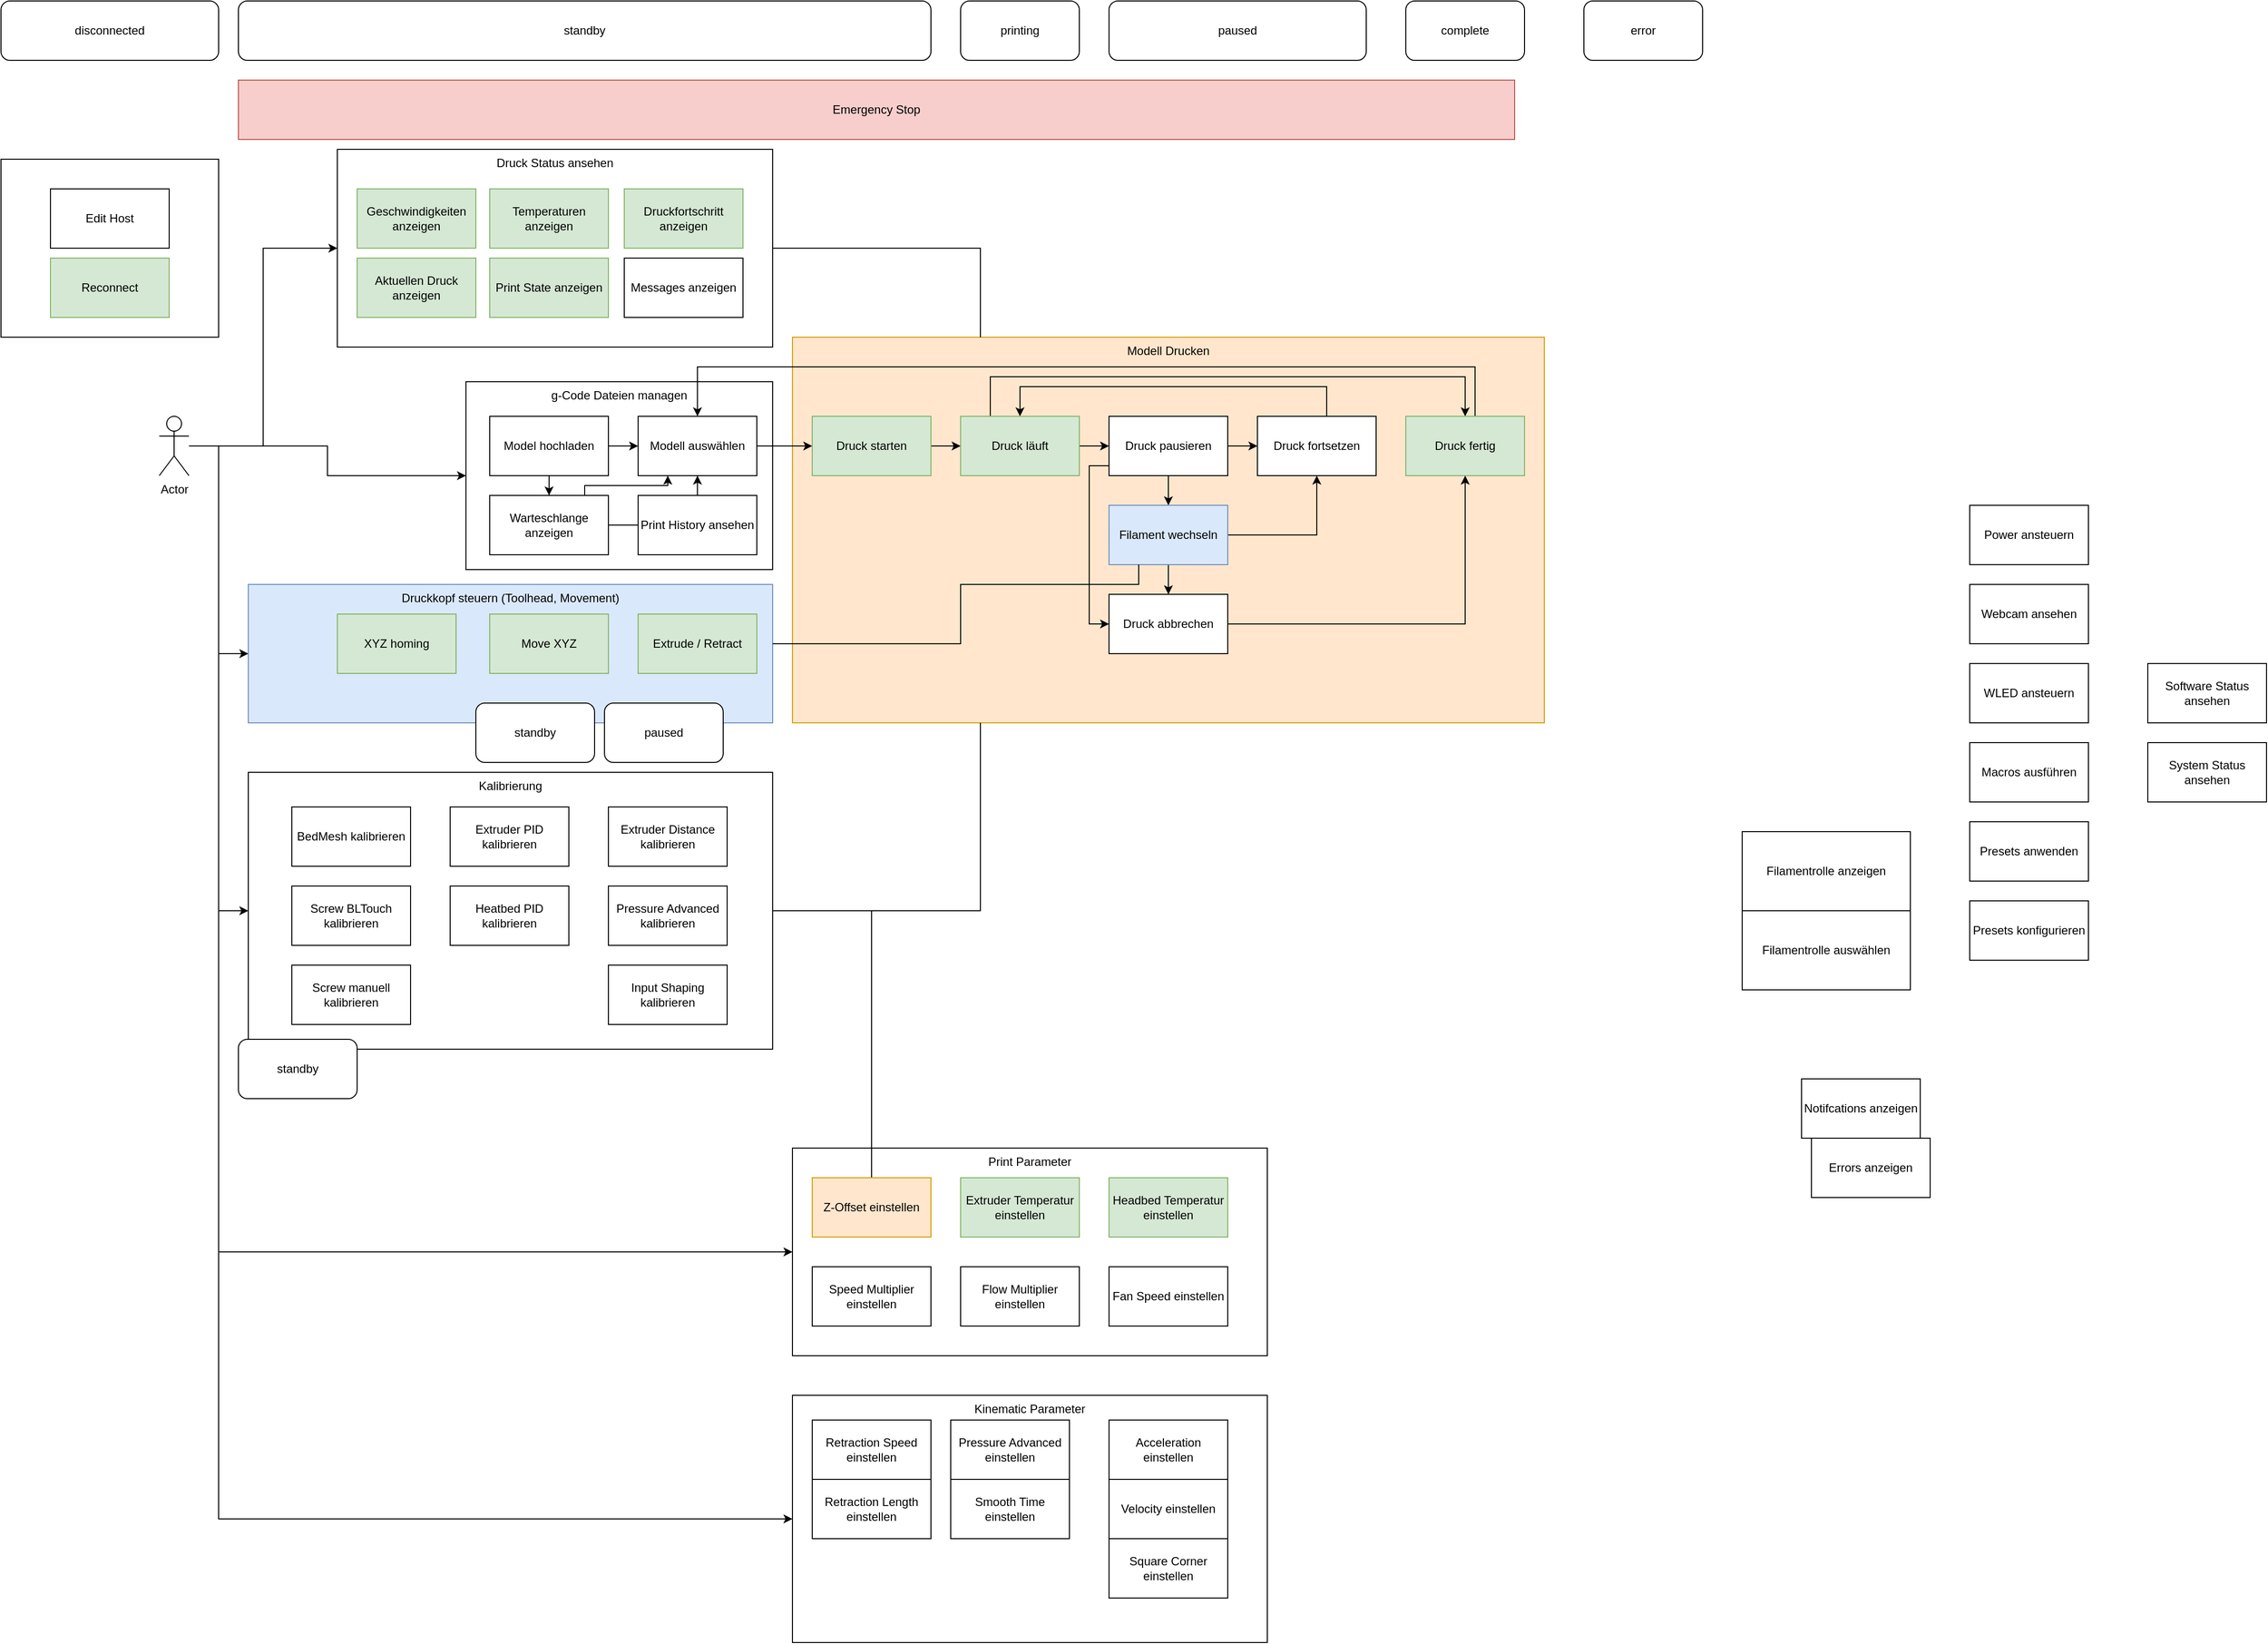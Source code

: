 <mxfile version="22.0.2" type="device" pages="2">
  <diagram id="3kG-mj87o_OeIKDsOcfZ" name="Seite-1">
    <mxGraphModel dx="1577" dy="1025" grid="1" gridSize="10" guides="1" tooltips="1" connect="1" arrows="1" fold="1" page="1" pageScale="1" pageWidth="827" pageHeight="1169" math="0" shadow="0">
      <root>
        <mxCell id="0" />
        <mxCell id="1" parent="0" />
        <mxCell id="Mwy2n-gkwxbn-soCZoDR-8" value="Kalibrierung" style="rounded=0;whiteSpace=wrap;html=1;verticalAlign=top;" parent="1" vertex="1">
          <mxGeometry x="410" y="970" width="530" height="280" as="geometry" />
        </mxCell>
        <mxCell id="Mwy2n-gkwxbn-soCZoDR-7" value="g-Code Dateien managen" style="rounded=0;whiteSpace=wrap;html=1;verticalAlign=top;" parent="1" vertex="1">
          <mxGeometry x="630" y="575" width="310" height="190" as="geometry" />
        </mxCell>
        <mxCell id="oX2B93DxLYHGioKPAB9C-49" value="Druckkopf steuern (Toolhead, Movement)" style="rounded=0;whiteSpace=wrap;html=1;verticalAlign=top;fillColor=#dae8fc;strokeColor=#6c8ebf;" parent="1" vertex="1">
          <mxGeometry x="410" y="780" width="530" height="140" as="geometry" />
        </mxCell>
        <mxCell id="oX2B93DxLYHGioKPAB9C-5" value="&lt;div&gt;Modell Drucken&lt;/div&gt;" style="rounded=0;whiteSpace=wrap;html=1;verticalAlign=top;fillColor=#ffe6cc;strokeColor=#d79b00;" parent="1" vertex="1">
          <mxGeometry x="960" y="530" width="760" height="390" as="geometry" />
        </mxCell>
        <mxCell id="0AE12orX92-BKkY9cL0B-30" value="Kinematic Parameter" style="rounded=0;whiteSpace=wrap;html=1;verticalAlign=top;" parent="1" vertex="1">
          <mxGeometry x="960" y="1600" width="480" height="250" as="geometry" />
        </mxCell>
        <mxCell id="0AE12orX92-BKkY9cL0B-29" value="Print Parameter" style="rounded=0;whiteSpace=wrap;html=1;verticalAlign=top;" parent="1" vertex="1">
          <mxGeometry x="960" y="1350" width="480" height="210" as="geometry" />
        </mxCell>
        <mxCell id="Mwy2n-gkwxbn-soCZoDR-36" style="edgeStyle=orthogonalEdgeStyle;rounded=0;orthogonalLoop=1;jettySize=auto;html=1;entryX=0;entryY=0.5;entryDx=0;entryDy=0;startArrow=none;startFill=0;endArrow=classic;endFill=1;" parent="1" source="oX2B93DxLYHGioKPAB9C-1" target="oX2B93DxLYHGioKPAB9C-49" edge="1">
          <mxGeometry relative="1" as="geometry" />
        </mxCell>
        <mxCell id="Mwy2n-gkwxbn-soCZoDR-37" style="edgeStyle=orthogonalEdgeStyle;rounded=0;orthogonalLoop=1;jettySize=auto;html=1;entryX=0;entryY=0.5;entryDx=0;entryDy=0;startArrow=none;startFill=0;endArrow=classic;endFill=1;" parent="1" source="oX2B93DxLYHGioKPAB9C-1" target="Mwy2n-gkwxbn-soCZoDR-8" edge="1">
          <mxGeometry relative="1" as="geometry" />
        </mxCell>
        <mxCell id="Mwy2n-gkwxbn-soCZoDR-38" style="edgeStyle=orthogonalEdgeStyle;rounded=0;orthogonalLoop=1;jettySize=auto;html=1;entryX=0;entryY=0.5;entryDx=0;entryDy=0;startArrow=none;startFill=0;endArrow=classic;endFill=1;" parent="1" source="oX2B93DxLYHGioKPAB9C-1" target="0AE12orX92-BKkY9cL0B-29" edge="1">
          <mxGeometry relative="1" as="geometry">
            <Array as="points">
              <mxPoint x="380" y="640" />
              <mxPoint x="380" y="1455" />
            </Array>
          </mxGeometry>
        </mxCell>
        <mxCell id="Mwy2n-gkwxbn-soCZoDR-39" style="edgeStyle=orthogonalEdgeStyle;rounded=0;orthogonalLoop=1;jettySize=auto;html=1;entryX=0;entryY=0.5;entryDx=0;entryDy=0;startArrow=none;startFill=0;endArrow=classic;endFill=1;" parent="1" source="oX2B93DxLYHGioKPAB9C-1" target="0AE12orX92-BKkY9cL0B-30" edge="1">
          <mxGeometry relative="1" as="geometry">
            <Array as="points">
              <mxPoint x="380" y="640" />
              <mxPoint x="380" y="1725" />
            </Array>
          </mxGeometry>
        </mxCell>
        <mxCell id="Mwy2n-gkwxbn-soCZoDR-40" style="edgeStyle=orthogonalEdgeStyle;rounded=0;orthogonalLoop=1;jettySize=auto;html=1;startArrow=none;startFill=0;endArrow=classic;endFill=1;" parent="1" source="oX2B93DxLYHGioKPAB9C-1" target="Mwy2n-gkwxbn-soCZoDR-7" edge="1">
          <mxGeometry relative="1" as="geometry" />
        </mxCell>
        <mxCell id="Mwy2n-gkwxbn-soCZoDR-41" style="edgeStyle=orthogonalEdgeStyle;rounded=0;orthogonalLoop=1;jettySize=auto;html=1;entryX=0;entryY=0.5;entryDx=0;entryDy=0;startArrow=none;startFill=0;endArrow=classic;endFill=1;" parent="1" source="oX2B93DxLYHGioKPAB9C-1" target="oX2B93DxLYHGioKPAB9C-46" edge="1">
          <mxGeometry relative="1" as="geometry" />
        </mxCell>
        <mxCell id="oX2B93DxLYHGioKPAB9C-1" value="Actor" style="shape=umlActor;verticalLabelPosition=bottom;verticalAlign=top;html=1;outlineConnect=0;" parent="1" vertex="1">
          <mxGeometry x="320" y="610" width="30" height="60" as="geometry" />
        </mxCell>
        <mxCell id="oX2B93DxLYHGioKPAB9C-12" style="edgeStyle=orthogonalEdgeStyle;rounded=0;orthogonalLoop=1;jettySize=auto;html=1;" parent="1" source="oX2B93DxLYHGioKPAB9C-3" target="oX2B93DxLYHGioKPAB9C-4" edge="1">
          <mxGeometry relative="1" as="geometry" />
        </mxCell>
        <mxCell id="Mwy2n-gkwxbn-soCZoDR-20" style="edgeStyle=orthogonalEdgeStyle;rounded=0;orthogonalLoop=1;jettySize=auto;html=1;" parent="1" source="oX2B93DxLYHGioKPAB9C-3" target="Mwy2n-gkwxbn-soCZoDR-19" edge="1">
          <mxGeometry relative="1" as="geometry" />
        </mxCell>
        <mxCell id="oX2B93DxLYHGioKPAB9C-3" value="Model hochladen" style="rounded=0;whiteSpace=wrap;html=1;" parent="1" vertex="1">
          <mxGeometry x="654" y="610" width="120" height="60" as="geometry" />
        </mxCell>
        <mxCell id="oX2B93DxLYHGioKPAB9C-37" style="edgeStyle=orthogonalEdgeStyle;rounded=0;orthogonalLoop=1;jettySize=auto;html=1;" parent="1" source="oX2B93DxLYHGioKPAB9C-4" target="oX2B93DxLYHGioKPAB9C-7" edge="1">
          <mxGeometry relative="1" as="geometry" />
        </mxCell>
        <mxCell id="oX2B93DxLYHGioKPAB9C-4" value="&lt;div&gt;Modell auswählen&lt;/div&gt;" style="rounded=0;whiteSpace=wrap;html=1;" parent="1" vertex="1">
          <mxGeometry x="804" y="610" width="120" height="60" as="geometry" />
        </mxCell>
        <mxCell id="oX2B93DxLYHGioKPAB9C-24" style="edgeStyle=orthogonalEdgeStyle;rounded=0;orthogonalLoop=1;jettySize=auto;html=1;exitX=0.75;exitY=0;exitDx=0;exitDy=0;entryX=0.5;entryY=0;entryDx=0;entryDy=0;" parent="1" source="oX2B93DxLYHGioKPAB9C-20" target="oX2B93DxLYHGioKPAB9C-4" edge="1">
          <mxGeometry relative="1" as="geometry">
            <Array as="points">
              <mxPoint x="1650" y="610" />
              <mxPoint x="1650" y="560" />
              <mxPoint x="864" y="560" />
            </Array>
          </mxGeometry>
        </mxCell>
        <mxCell id="oX2B93DxLYHGioKPAB9C-14" style="edgeStyle=orthogonalEdgeStyle;rounded=0;orthogonalLoop=1;jettySize=auto;html=1;" parent="1" source="oX2B93DxLYHGioKPAB9C-7" target="0AE12orX92-BKkY9cL0B-6" edge="1">
          <mxGeometry relative="1" as="geometry" />
        </mxCell>
        <mxCell id="0AE12orX92-BKkY9cL0B-5" style="edgeStyle=orthogonalEdgeStyle;rounded=0;orthogonalLoop=1;jettySize=auto;html=1;entryX=0.5;entryY=0;entryDx=0;entryDy=0;exitX=0.25;exitY=0;exitDx=0;exitDy=0;" parent="1" source="0AE12orX92-BKkY9cL0B-6" target="oX2B93DxLYHGioKPAB9C-20" edge="1">
          <mxGeometry relative="1" as="geometry">
            <Array as="points">
              <mxPoint x="1160" y="570" />
              <mxPoint x="1640" y="570" />
            </Array>
          </mxGeometry>
        </mxCell>
        <mxCell id="oX2B93DxLYHGioKPAB9C-7" value="Druck starten" style="rounded=0;whiteSpace=wrap;html=1;fillColor=#d5e8d4;strokeColor=#82b366;" parent="1" vertex="1">
          <mxGeometry x="980" y="610" width="120" height="60" as="geometry" />
        </mxCell>
        <mxCell id="oX2B93DxLYHGioKPAB9C-22" style="edgeStyle=orthogonalEdgeStyle;rounded=0;orthogonalLoop=1;jettySize=auto;html=1;entryX=0.5;entryY=0;entryDx=0;entryDy=0;" parent="1" source="oX2B93DxLYHGioKPAB9C-8" target="0AE12orX92-BKkY9cL0B-6" edge="1">
          <mxGeometry relative="1" as="geometry">
            <Array as="points">
              <mxPoint x="1500" y="580" />
              <mxPoint x="1190" y="580" />
            </Array>
          </mxGeometry>
        </mxCell>
        <mxCell id="oX2B93DxLYHGioKPAB9C-8" value="Druck fortsetzen" style="rounded=0;whiteSpace=wrap;html=1;" parent="1" vertex="1">
          <mxGeometry x="1430" y="610" width="120" height="60" as="geometry" />
        </mxCell>
        <mxCell id="oX2B93DxLYHGioKPAB9C-17" style="edgeStyle=orthogonalEdgeStyle;rounded=0;orthogonalLoop=1;jettySize=auto;html=1;" parent="1" source="oX2B93DxLYHGioKPAB9C-9" target="oX2B93DxLYHGioKPAB9C-8" edge="1">
          <mxGeometry relative="1" as="geometry" />
        </mxCell>
        <mxCell id="oX2B93DxLYHGioKPAB9C-18" style="edgeStyle=orthogonalEdgeStyle;rounded=0;orthogonalLoop=1;jettySize=auto;html=1;" parent="1" source="oX2B93DxLYHGioKPAB9C-9" target="oX2B93DxLYHGioKPAB9C-10" edge="1">
          <mxGeometry relative="1" as="geometry">
            <Array as="points">
              <mxPoint x="1340" y="750" />
            </Array>
          </mxGeometry>
        </mxCell>
        <mxCell id="0AE12orX92-BKkY9cL0B-13" style="edgeStyle=orthogonalEdgeStyle;rounded=0;orthogonalLoop=1;jettySize=auto;html=1;endArrow=classic;endFill=1;" parent="1" source="oX2B93DxLYHGioKPAB9C-9" target="0AE12orX92-BKkY9cL0B-10" edge="1">
          <mxGeometry relative="1" as="geometry">
            <Array as="points">
              <mxPoint x="1260" y="660" />
              <mxPoint x="1260" y="820" />
            </Array>
          </mxGeometry>
        </mxCell>
        <mxCell id="oX2B93DxLYHGioKPAB9C-9" value="Druck pausieren" style="rounded=0;whiteSpace=wrap;html=1;" parent="1" vertex="1">
          <mxGeometry x="1280" y="610" width="120" height="60" as="geometry" />
        </mxCell>
        <mxCell id="oX2B93DxLYHGioKPAB9C-19" style="edgeStyle=orthogonalEdgeStyle;rounded=0;orthogonalLoop=1;jettySize=auto;html=1;" parent="1" source="oX2B93DxLYHGioKPAB9C-10" target="oX2B93DxLYHGioKPAB9C-8" edge="1">
          <mxGeometry relative="1" as="geometry" />
        </mxCell>
        <mxCell id="0AE12orX92-BKkY9cL0B-26" style="edgeStyle=orthogonalEdgeStyle;rounded=0;orthogonalLoop=1;jettySize=auto;html=1;endArrow=classic;endFill=1;" parent="1" source="oX2B93DxLYHGioKPAB9C-10" target="0AE12orX92-BKkY9cL0B-10" edge="1">
          <mxGeometry relative="1" as="geometry">
            <Array as="points">
              <mxPoint x="1340" y="770" />
              <mxPoint x="1340" y="770" />
            </Array>
          </mxGeometry>
        </mxCell>
        <mxCell id="oX2B93DxLYHGioKPAB9C-10" value="Filament wechseln" style="rounded=0;whiteSpace=wrap;html=1;fillColor=#dae8fc;strokeColor=#6c8ebf;" parent="1" vertex="1">
          <mxGeometry x="1280" y="700" width="120" height="60" as="geometry" />
        </mxCell>
        <mxCell id="oX2B93DxLYHGioKPAB9C-20" value="Druck fertig" style="rounded=0;whiteSpace=wrap;html=1;fillColor=#d5e8d4;strokeColor=#82b366;" parent="1" vertex="1">
          <mxGeometry x="1580" y="610" width="120" height="60" as="geometry" />
        </mxCell>
        <mxCell id="Mwy2n-gkwxbn-soCZoDR-26" style="edgeStyle=orthogonalEdgeStyle;rounded=0;orthogonalLoop=1;jettySize=auto;html=1;endArrow=none;endFill=0;entryX=0.25;entryY=1;entryDx=0;entryDy=0;" parent="1" source="oX2B93DxLYHGioKPAB9C-26" target="oX2B93DxLYHGioKPAB9C-5" edge="1">
          <mxGeometry relative="1" as="geometry">
            <mxPoint x="1150" y="930" as="targetPoint" />
            <Array as="points">
              <mxPoint x="1040" y="1110" />
              <mxPoint x="1150" y="1110" />
            </Array>
          </mxGeometry>
        </mxCell>
        <mxCell id="Mwy2n-gkwxbn-soCZoDR-28" style="edgeStyle=orthogonalEdgeStyle;rounded=0;orthogonalLoop=1;jettySize=auto;html=1;endArrow=none;endFill=0;entryX=1;entryY=0.5;entryDx=0;entryDy=0;" parent="1" source="oX2B93DxLYHGioKPAB9C-26" target="Mwy2n-gkwxbn-soCZoDR-8" edge="1">
          <mxGeometry relative="1" as="geometry">
            <mxPoint x="1200" y="1200" as="targetPoint" />
            <Array as="points">
              <mxPoint x="1040" y="1110" />
            </Array>
          </mxGeometry>
        </mxCell>
        <mxCell id="oX2B93DxLYHGioKPAB9C-26" value="Z-Offset einstellen" style="rounded=0;whiteSpace=wrap;html=1;fillColor=#ffe6cc;strokeColor=#d79b00;" parent="1" vertex="1">
          <mxGeometry x="980" y="1380" width="120" height="60" as="geometry" />
        </mxCell>
        <mxCell id="oX2B93DxLYHGioKPAB9C-30" value="Velocity einstellen" style="rounded=0;whiteSpace=wrap;html=1;" parent="1" vertex="1">
          <mxGeometry x="1280" y="1685" width="120" height="60" as="geometry" />
        </mxCell>
        <mxCell id="oX2B93DxLYHGioKPAB9C-31" value="Acceleration einstellen" style="rounded=0;whiteSpace=wrap;html=1;" parent="1" vertex="1">
          <mxGeometry x="1280" y="1625" width="120" height="60" as="geometry" />
        </mxCell>
        <mxCell id="oX2B93DxLYHGioKPAB9C-32" value="Flow Multiplier einstellen" style="rounded=0;whiteSpace=wrap;html=1;" parent="1" vertex="1">
          <mxGeometry x="1130" y="1470" width="120" height="60" as="geometry" />
        </mxCell>
        <mxCell id="oX2B93DxLYHGioKPAB9C-33" value="Speed Multiplier einstellen" style="rounded=0;whiteSpace=wrap;html=1;" parent="1" vertex="1">
          <mxGeometry x="980" y="1470" width="120" height="60" as="geometry" />
        </mxCell>
        <mxCell id="oX2B93DxLYHGioKPAB9C-34" value="&lt;div&gt;Fan Speed einstellen&lt;/div&gt;" style="rounded=0;whiteSpace=wrap;html=1;" parent="1" vertex="1">
          <mxGeometry x="1280" y="1470" width="120" height="60" as="geometry" />
        </mxCell>
        <mxCell id="oX2B93DxLYHGioKPAB9C-35" value="Extruder Temperatur einstellen" style="rounded=0;whiteSpace=wrap;html=1;fillColor=#d5e8d4;strokeColor=#82b366;" parent="1" vertex="1">
          <mxGeometry x="1130" y="1380" width="120" height="60" as="geometry" />
        </mxCell>
        <mxCell id="oX2B93DxLYHGioKPAB9C-36" value="Headbed Temperatur einstellen" style="rounded=0;whiteSpace=wrap;html=1;fillColor=#d5e8d4;strokeColor=#82b366;" parent="1" vertex="1">
          <mxGeometry x="1280" y="1380" width="120" height="60" as="geometry" />
        </mxCell>
        <mxCell id="oX2B93DxLYHGioKPAB9C-38" value="BedMesh kalibrieren" style="rounded=0;whiteSpace=wrap;html=1;" parent="1" vertex="1">
          <mxGeometry x="454" y="1005" width="120" height="60" as="geometry" />
        </mxCell>
        <mxCell id="oX2B93DxLYHGioKPAB9C-39" value="Extruder PID kalibrieren" style="rounded=0;whiteSpace=wrap;html=1;" parent="1" vertex="1">
          <mxGeometry x="614" y="1005" width="120" height="60" as="geometry" />
        </mxCell>
        <mxCell id="oX2B93DxLYHGioKPAB9C-41" value="Extruder Distance kalibrieren" style="rounded=0;whiteSpace=wrap;html=1;" parent="1" vertex="1">
          <mxGeometry x="774" y="1005" width="120" height="60" as="geometry" />
        </mxCell>
        <mxCell id="oX2B93DxLYHGioKPAB9C-42" value="Screw BLTouch kalibrieren" style="rounded=0;whiteSpace=wrap;html=1;" parent="1" vertex="1">
          <mxGeometry x="454" y="1085" width="120" height="60" as="geometry" />
        </mxCell>
        <mxCell id="oX2B93DxLYHGioKPAB9C-43" value="Heatbed PID kalibrieren" style="rounded=0;whiteSpace=wrap;html=1;" parent="1" vertex="1">
          <mxGeometry x="614" y="1085" width="120" height="60" as="geometry" />
        </mxCell>
        <mxCell id="oX2B93DxLYHGioKPAB9C-44" value="Screw manuell kalibrieren" style="rounded=0;whiteSpace=wrap;html=1;" parent="1" vertex="1">
          <mxGeometry x="454" y="1165" width="120" height="60" as="geometry" />
        </mxCell>
        <mxCell id="oX2B93DxLYHGioKPAB9C-45" value="XYZ homing" style="rounded=0;whiteSpace=wrap;html=1;fillColor=#d5e8d4;strokeColor=#82b366;" parent="1" vertex="1">
          <mxGeometry x="500" y="810" width="120" height="60" as="geometry" />
        </mxCell>
        <mxCell id="oX2B93DxLYHGioKPAB9C-46" value="Druck Status ansehen" style="rounded=0;whiteSpace=wrap;html=1;verticalAlign=top;" parent="1" vertex="1">
          <mxGeometry x="500" y="340" width="440" height="200" as="geometry" />
        </mxCell>
        <mxCell id="oX2B93DxLYHGioKPAB9C-47" value="Software Status ansehen" style="rounded=0;whiteSpace=wrap;html=1;" parent="1" vertex="1">
          <mxGeometry x="2330" y="860" width="120" height="60" as="geometry" />
        </mxCell>
        <mxCell id="oX2B93DxLYHGioKPAB9C-48" value="Webcam ansehen" style="rounded=0;whiteSpace=wrap;html=1;" parent="1" vertex="1">
          <mxGeometry x="2150" y="780" width="120" height="60" as="geometry" />
        </mxCell>
        <mxCell id="oX2B93DxLYHGioKPAB9C-52" value="Move XYZ" style="rounded=0;whiteSpace=wrap;html=1;fillColor=#d5e8d4;strokeColor=#82b366;" parent="1" vertex="1">
          <mxGeometry x="654" y="810" width="120" height="60" as="geometry" />
        </mxCell>
        <mxCell id="oX2B93DxLYHGioKPAB9C-53" value="Extrude / Retract" style="rounded=0;whiteSpace=wrap;html=1;fillColor=#d5e8d4;strokeColor=#82b366;" parent="1" vertex="1">
          <mxGeometry x="804" y="810" width="120" height="60" as="geometry" />
        </mxCell>
        <mxCell id="oX2B93DxLYHGioKPAB9C-54" value="Pressure Advanced einstellen" style="rounded=0;whiteSpace=wrap;html=1;" parent="1" vertex="1">
          <mxGeometry x="1120" y="1625" width="120" height="60" as="geometry" />
        </mxCell>
        <mxCell id="oX2B93DxLYHGioKPAB9C-57" value="Pressure Advanced kalibrieren" style="rounded=0;whiteSpace=wrap;html=1;" parent="1" vertex="1">
          <mxGeometry x="774" y="1085" width="120" height="60" as="geometry" />
        </mxCell>
        <mxCell id="oX2B93DxLYHGioKPAB9C-58" value="Input Shaping kalibrieren" style="rounded=0;whiteSpace=wrap;html=1;" parent="1" vertex="1">
          <mxGeometry x="774" y="1165" width="120" height="60" as="geometry" />
        </mxCell>
        <mxCell id="0AE12orX92-BKkY9cL0B-1" value="&lt;div&gt;Power ansteuern&lt;/div&gt;" style="rounded=0;whiteSpace=wrap;html=1;" parent="1" vertex="1">
          <mxGeometry x="2150" y="700" width="120" height="60" as="geometry" />
        </mxCell>
        <mxCell id="0AE12orX92-BKkY9cL0B-25" style="edgeStyle=orthogonalEdgeStyle;rounded=0;orthogonalLoop=1;jettySize=auto;html=1;endArrow=classic;endFill=1;" parent="1" source="0AE12orX92-BKkY9cL0B-2" target="oX2B93DxLYHGioKPAB9C-4" edge="1">
          <mxGeometry relative="1" as="geometry" />
        </mxCell>
        <mxCell id="0AE12orX92-BKkY9cL0B-2" value="&lt;div&gt;Print History ansehen&lt;/div&gt;" style="rounded=0;whiteSpace=wrap;html=1;" parent="1" vertex="1">
          <mxGeometry x="804" y="690" width="120" height="60" as="geometry" />
        </mxCell>
        <mxCell id="0AE12orX92-BKkY9cL0B-3" value="WLED ansteuern" style="rounded=0;whiteSpace=wrap;html=1;" parent="1" vertex="1">
          <mxGeometry x="2150" y="860" width="120" height="60" as="geometry" />
        </mxCell>
        <mxCell id="0AE12orX92-BKkY9cL0B-4" value="System Status ansehen" style="rounded=0;whiteSpace=wrap;html=1;" parent="1" vertex="1">
          <mxGeometry x="2330" y="940" width="120" height="60" as="geometry" />
        </mxCell>
        <mxCell id="0AE12orX92-BKkY9cL0B-7" style="edgeStyle=orthogonalEdgeStyle;rounded=0;orthogonalLoop=1;jettySize=auto;html=1;entryX=0;entryY=0.5;entryDx=0;entryDy=0;" parent="1" source="0AE12orX92-BKkY9cL0B-6" target="oX2B93DxLYHGioKPAB9C-9" edge="1">
          <mxGeometry relative="1" as="geometry" />
        </mxCell>
        <mxCell id="0AE12orX92-BKkY9cL0B-6" value="Druck läuft" style="rounded=0;whiteSpace=wrap;html=1;fillColor=#d5e8d4;strokeColor=#82b366;" parent="1" vertex="1">
          <mxGeometry x="1130" y="610" width="120" height="60" as="geometry" />
        </mxCell>
        <mxCell id="0AE12orX92-BKkY9cL0B-15" style="edgeStyle=orthogonalEdgeStyle;rounded=0;orthogonalLoop=1;jettySize=auto;html=1;endArrow=classic;endFill=1;" parent="1" source="0AE12orX92-BKkY9cL0B-10" target="oX2B93DxLYHGioKPAB9C-20" edge="1">
          <mxGeometry relative="1" as="geometry" />
        </mxCell>
        <mxCell id="0AE12orX92-BKkY9cL0B-10" value="Druck abbrechen" style="rounded=0;whiteSpace=wrap;html=1;" parent="1" vertex="1">
          <mxGeometry x="1280" y="790" width="120" height="60" as="geometry" />
        </mxCell>
        <mxCell id="0AE12orX92-BKkY9cL0B-19" value="Macros ausführen" style="rounded=0;whiteSpace=wrap;html=1;" parent="1" vertex="1">
          <mxGeometry x="2150" y="940" width="120" height="60" as="geometry" />
        </mxCell>
        <mxCell id="0AE12orX92-BKkY9cL0B-20" value="Square Corner einstellen" style="rounded=0;whiteSpace=wrap;html=1;" parent="1" vertex="1">
          <mxGeometry x="1280" y="1745" width="120" height="60" as="geometry" />
        </mxCell>
        <mxCell id="0AE12orX92-BKkY9cL0B-21" value="Smooth Time einstellen" style="rounded=0;whiteSpace=wrap;html=1;" parent="1" vertex="1">
          <mxGeometry x="1120" y="1685" width="120" height="60" as="geometry" />
        </mxCell>
        <mxCell id="0AE12orX92-BKkY9cL0B-27" value="Presets anwenden" style="rounded=0;whiteSpace=wrap;html=1;" parent="1" vertex="1">
          <mxGeometry x="2150" y="1020" width="120" height="60" as="geometry" />
        </mxCell>
        <mxCell id="0AE12orX92-BKkY9cL0B-28" value="Presets konfigurieren" style="rounded=0;whiteSpace=wrap;html=1;" parent="1" vertex="1">
          <mxGeometry x="2150" y="1100" width="120" height="60" as="geometry" />
        </mxCell>
        <mxCell id="Mwy2n-gkwxbn-soCZoDR-1" value="printing" style="rounded=1;whiteSpace=wrap;html=1;" parent="1" vertex="1">
          <mxGeometry x="1130" y="190" width="120" height="60" as="geometry" />
        </mxCell>
        <mxCell id="Mwy2n-gkwxbn-soCZoDR-2" value="standby" style="rounded=1;whiteSpace=wrap;html=1;" parent="1" vertex="1">
          <mxGeometry x="400" y="190" width="700" height="60" as="geometry" />
        </mxCell>
        <mxCell id="Mwy2n-gkwxbn-soCZoDR-3" value="paused" style="rounded=1;whiteSpace=wrap;html=1;" parent="1" vertex="1">
          <mxGeometry x="1280" y="190" width="260" height="60" as="geometry" />
        </mxCell>
        <mxCell id="Mwy2n-gkwxbn-soCZoDR-4" value="error" style="rounded=1;whiteSpace=wrap;html=1;" parent="1" vertex="1">
          <mxGeometry x="1760" y="190" width="120" height="60" as="geometry" />
        </mxCell>
        <mxCell id="Mwy2n-gkwxbn-soCZoDR-5" value="complete" style="rounded=1;whiteSpace=wrap;html=1;" parent="1" vertex="1">
          <mxGeometry x="1580" y="190" width="120" height="60" as="geometry" />
        </mxCell>
        <mxCell id="Mwy2n-gkwxbn-soCZoDR-10" value="standby" style="rounded=1;whiteSpace=wrap;html=1;" parent="1" vertex="1">
          <mxGeometry x="640" y="900" width="120" height="60" as="geometry" />
        </mxCell>
        <mxCell id="Mwy2n-gkwxbn-soCZoDR-11" value="standby" style="rounded=1;whiteSpace=wrap;html=1;" parent="1" vertex="1">
          <mxGeometry x="400" y="1240" width="120" height="60" as="geometry" />
        </mxCell>
        <mxCell id="Mwy2n-gkwxbn-soCZoDR-13" value="Retraction Speed einstellen" style="rounded=0;whiteSpace=wrap;html=1;" parent="1" vertex="1">
          <mxGeometry x="980" y="1625" width="120" height="60" as="geometry" />
        </mxCell>
        <mxCell id="Mwy2n-gkwxbn-soCZoDR-14" value="Retraction Length einstellen" style="rounded=0;whiteSpace=wrap;html=1;" parent="1" vertex="1">
          <mxGeometry x="980" y="1685" width="120" height="60" as="geometry" />
        </mxCell>
        <mxCell id="Mwy2n-gkwxbn-soCZoDR-15" value="paused" style="rounded=1;whiteSpace=wrap;html=1;" parent="1" vertex="1">
          <mxGeometry x="770" y="900" width="120" height="60" as="geometry" />
        </mxCell>
        <mxCell id="Mwy2n-gkwxbn-soCZoDR-16" value="&lt;div&gt;Messages anzeigen&lt;/div&gt;" style="rounded=0;whiteSpace=wrap;html=1;" parent="1" vertex="1">
          <mxGeometry x="790" y="450" width="120" height="60" as="geometry" />
        </mxCell>
        <mxCell id="Mwy2n-gkwxbn-soCZoDR-17" value="&lt;div&gt;Notifcations anzeigen&lt;/div&gt;" style="rounded=0;whiteSpace=wrap;html=1;" parent="1" vertex="1">
          <mxGeometry x="1980" y="1280" width="120" height="60" as="geometry" />
        </mxCell>
        <mxCell id="Mwy2n-gkwxbn-soCZoDR-18" value="&lt;div&gt;Errors a&lt;span style=&quot;background-color: initial;&quot;&gt;nzeigen&lt;/span&gt;&lt;/div&gt;" style="rounded=0;whiteSpace=wrap;html=1;" parent="1" vertex="1">
          <mxGeometry x="1990" y="1340" width="120" height="60" as="geometry" />
        </mxCell>
        <mxCell id="Mwy2n-gkwxbn-soCZoDR-21" style="edgeStyle=orthogonalEdgeStyle;rounded=0;orthogonalLoop=1;jettySize=auto;html=1;entryX=0.25;entryY=1;entryDx=0;entryDy=0;" parent="1" source="Mwy2n-gkwxbn-soCZoDR-19" target="oX2B93DxLYHGioKPAB9C-4" edge="1">
          <mxGeometry relative="1" as="geometry">
            <Array as="points">
              <mxPoint x="750" y="680" />
              <mxPoint x="834" y="680" />
            </Array>
          </mxGeometry>
        </mxCell>
        <mxCell id="Mwy2n-gkwxbn-soCZoDR-24" style="edgeStyle=orthogonalEdgeStyle;rounded=0;orthogonalLoop=1;jettySize=auto;html=1;entryX=0;entryY=0.5;entryDx=0;entryDy=0;endArrow=none;endFill=0;" parent="1" source="Mwy2n-gkwxbn-soCZoDR-19" target="0AE12orX92-BKkY9cL0B-2" edge="1">
          <mxGeometry relative="1" as="geometry" />
        </mxCell>
        <mxCell id="Mwy2n-gkwxbn-soCZoDR-19" value="&lt;div&gt;Warteschlange anzeigen&lt;/div&gt;" style="rounded=0;whiteSpace=wrap;html=1;" parent="1" vertex="1">
          <mxGeometry x="654" y="690" width="120" height="60" as="geometry" />
        </mxCell>
        <mxCell id="Mwy2n-gkwxbn-soCZoDR-25" style="edgeStyle=orthogonalEdgeStyle;rounded=0;orthogonalLoop=1;jettySize=auto;html=1;endArrow=none;endFill=0;entryX=0.25;entryY=1;entryDx=0;entryDy=0;" parent="1" source="oX2B93DxLYHGioKPAB9C-49" target="oX2B93DxLYHGioKPAB9C-10" edge="1">
          <mxGeometry relative="1" as="geometry">
            <Array as="points">
              <mxPoint x="1130" y="840" />
              <mxPoint x="1130" y="780" />
              <mxPoint x="1310" y="780" />
            </Array>
          </mxGeometry>
        </mxCell>
        <mxCell id="Mwy2n-gkwxbn-soCZoDR-27" value="Emergency Stop" style="rounded=0;whiteSpace=wrap;html=1;fillColor=#f8cecc;strokeColor=#b85450;" parent="1" vertex="1">
          <mxGeometry x="400" y="270" width="1290" height="60" as="geometry" />
        </mxCell>
        <mxCell id="0AE12orX92-BKkY9cL0B-8" style="edgeStyle=orthogonalEdgeStyle;rounded=0;orthogonalLoop=1;jettySize=auto;html=1;endArrow=none;endFill=0;exitX=0.25;exitY=0;exitDx=0;exitDy=0;entryX=1;entryY=0.5;entryDx=0;entryDy=0;" parent="1" source="oX2B93DxLYHGioKPAB9C-5" target="oX2B93DxLYHGioKPAB9C-46" edge="1">
          <mxGeometry relative="1" as="geometry">
            <Array as="points">
              <mxPoint x="1150" y="440" />
            </Array>
          </mxGeometry>
        </mxCell>
        <mxCell id="Mwy2n-gkwxbn-soCZoDR-31" value="Temperaturen anzeigen" style="rounded=0;whiteSpace=wrap;html=1;fillColor=#d5e8d4;strokeColor=#82b366;" parent="1" vertex="1">
          <mxGeometry x="654" y="380" width="120" height="60" as="geometry" />
        </mxCell>
        <mxCell id="Mwy2n-gkwxbn-soCZoDR-32" value="Print State anzeigen" style="rounded=0;whiteSpace=wrap;html=1;fillColor=#d5e8d4;strokeColor=#82b366;" parent="1" vertex="1">
          <mxGeometry x="654" y="450" width="120" height="60" as="geometry" />
        </mxCell>
        <mxCell id="Mwy2n-gkwxbn-soCZoDR-33" value="Druckfortschritt anzeigen" style="rounded=0;whiteSpace=wrap;html=1;fillColor=#d5e8d4;strokeColor=#82b366;" parent="1" vertex="1">
          <mxGeometry x="790" y="380" width="120" height="60" as="geometry" />
        </mxCell>
        <mxCell id="Mwy2n-gkwxbn-soCZoDR-42" value="Geschwindigkeiten anzeigen" style="rounded=0;whiteSpace=wrap;html=1;fillColor=#d5e8d4;strokeColor=#82b366;" parent="1" vertex="1">
          <mxGeometry x="520" y="380" width="120" height="60" as="geometry" />
        </mxCell>
        <mxCell id="Mwy2n-gkwxbn-soCZoDR-43" value="Aktuellen Druck anzeigen" style="rounded=0;whiteSpace=wrap;html=1;fillColor=#d5e8d4;strokeColor=#82b366;" parent="1" vertex="1">
          <mxGeometry x="520" y="450" width="120" height="60" as="geometry" />
        </mxCell>
        <mxCell id="2" value="disconnected" style="rounded=1;whiteSpace=wrap;html=1;" parent="1" vertex="1">
          <mxGeometry x="160" y="190" width="220" height="60" as="geometry" />
        </mxCell>
        <mxCell id="5" value="" style="rounded=0;whiteSpace=wrap;html=1;" parent="1" vertex="1">
          <mxGeometry x="160" y="350" width="220" height="180" as="geometry" />
        </mxCell>
        <mxCell id="3" value="Edit Host" style="rounded=0;whiteSpace=wrap;html=1;" parent="1" vertex="1">
          <mxGeometry x="210" y="380" width="120" height="60" as="geometry" />
        </mxCell>
        <mxCell id="4" value="Reconnect" style="rounded=0;whiteSpace=wrap;html=1;fillColor=#d5e8d4;strokeColor=#82b366;" parent="1" vertex="1">
          <mxGeometry x="210" y="450" width="120" height="60" as="geometry" />
        </mxCell>
        <mxCell id="8" value="Filamentrolle anzeigen" style="rounded=0;whiteSpace=wrap;html=1;" parent="1" vertex="1">
          <mxGeometry x="1920" y="1030" width="170" height="80" as="geometry" />
        </mxCell>
        <mxCell id="9" value="Filamentrolle auswählen" style="rounded=0;whiteSpace=wrap;html=1;" parent="1" vertex="1">
          <mxGeometry x="1920" y="1110" width="170" height="80" as="geometry" />
        </mxCell>
      </root>
    </mxGraphModel>
  </diagram>
  <diagram id="p5-sfwLNC8ASYCC9vZUS" name="Seite-2">
    <mxGraphModel dx="1980" dy="1587" grid="1" gridSize="10" guides="1" tooltips="1" connect="1" arrows="1" fold="1" page="0" pageScale="1" pageWidth="827" pageHeight="1169" math="0" shadow="0">
      <root>
        <mxCell id="0" />
        <mxCell id="1" parent="0" />
        <mxCell id="pTIs0aimfgjI_PUlZG-I-13" value="print_stats (with module virtual_sdcard)" style="rounded=1;whiteSpace=wrap;html=1;horizontal=1;verticalAlign=top;" vertex="1" parent="1">
          <mxGeometry x="-120" y="-160" width="160" height="520" as="geometry" />
        </mxCell>
        <mxCell id="pTIs0aimfgjI_PUlZG-I-6" value="webhooks&lt;br&gt;(mcu/klipper state)" style="rounded=1;whiteSpace=wrap;html=1;horizontal=1;verticalAlign=top;" vertex="1" parent="1">
          <mxGeometry x="-440" y="-160" width="160" height="520" as="geometry" />
        </mxCell>
        <mxCell id="pTIs0aimfgjI_PUlZG-I-18" style="edgeStyle=orthogonalEdgeStyle;rounded=0;orthogonalLoop=1;jettySize=auto;html=1;entryX=0;entryY=0.5;entryDx=0;entryDy=0;" edge="1" parent="1" source="pTIs0aimfgjI_PUlZG-I-1" target="pTIs0aimfgjI_PUlZG-I-13">
          <mxGeometry relative="1" as="geometry" />
        </mxCell>
        <mxCell id="pTIs0aimfgjI_PUlZG-I-1" value="ready" style="rounded=0;whiteSpace=wrap;html=1;fontSize=16;fillColor=#d5e8d4;strokeColor=#82b366;" vertex="1" parent="1">
          <mxGeometry x="-420" y="40" width="120" height="60" as="geometry" />
        </mxCell>
        <mxCell id="pTIs0aimfgjI_PUlZG-I-2" value="error" style="rounded=0;whiteSpace=wrap;html=1;fontSize=16;" vertex="1" parent="1">
          <mxGeometry x="-420" y="280" width="120" height="60" as="geometry" />
        </mxCell>
        <mxCell id="pTIs0aimfgjI_PUlZG-I-3" value="shutdown" style="rounded=0;whiteSpace=wrap;html=1;fontSize=16;" vertex="1" parent="1">
          <mxGeometry x="-420" y="120" width="120" height="60" as="geometry" />
        </mxCell>
        <mxCell id="pTIs0aimfgjI_PUlZG-I-4" value="startup" style="rounded=0;whiteSpace=wrap;html=1;fontSize=16;" vertex="1" parent="1">
          <mxGeometry x="-420" y="-40" width="120" height="60" as="geometry" />
        </mxCell>
        <mxCell id="pTIs0aimfgjI_PUlZG-I-5" value="disconnected" style="rounded=0;whiteSpace=wrap;html=1;fontSize=16;" vertex="1" parent="1">
          <mxGeometry x="-420" y="-120" width="120" height="60" as="geometry" />
        </mxCell>
        <mxCell id="pTIs0aimfgjI_PUlZG-I-8" value="paused" style="rounded=0;whiteSpace=wrap;html=1;fontSize=16;" vertex="1" parent="1">
          <mxGeometry x="-100" y="40" width="120" height="60" as="geometry" />
        </mxCell>
        <mxCell id="pTIs0aimfgjI_PUlZG-I-9" value="cancelled" style="rounded=0;whiteSpace=wrap;html=1;fontSize=16;" vertex="1" parent="1">
          <mxGeometry x="-100" y="200" width="120" height="60" as="geometry" />
        </mxCell>
        <mxCell id="pTIs0aimfgjI_PUlZG-I-10" value="complete" style="rounded=0;whiteSpace=wrap;html=1;fontSize=16;" vertex="1" parent="1">
          <mxGeometry x="-100" y="120" width="120" height="60" as="geometry" />
        </mxCell>
        <mxCell id="pTIs0aimfgjI_PUlZG-I-11" value="printing" style="rounded=0;whiteSpace=wrap;html=1;fontSize=16;" vertex="1" parent="1">
          <mxGeometry x="-100" y="-40" width="120" height="60" as="geometry" />
        </mxCell>
        <mxCell id="pTIs0aimfgjI_PUlZG-I-12" value="standby&lt;br&gt;" style="rounded=0;whiteSpace=wrap;html=1;fontSize=16;" vertex="1" parent="1">
          <mxGeometry x="-100" y="-119" width="120" height="60" as="geometry" />
        </mxCell>
        <mxCell id="pTIs0aimfgjI_PUlZG-I-14" value="error" style="rounded=0;whiteSpace=wrap;html=1;fontSize=16;" vertex="1" parent="1">
          <mxGeometry x="-100" y="280" width="120" height="60" as="geometry" />
        </mxCell>
        <mxCell id="pTIs0aimfgjI_PUlZG-I-15" value="message (on error state)" style="rounded=0;whiteSpace=wrap;html=1;fontSize=16;horizontal=1;" vertex="1" parent="1">
          <mxGeometry x="-120" y="380" width="160" height="60" as="geometry" />
        </mxCell>
        <mxCell id="pTIs0aimfgjI_PUlZG-I-16" value="state_message" style="rounded=0;whiteSpace=wrap;html=1;fontSize=16;horizontal=1;" vertex="1" parent="1">
          <mxGeometry x="-440" y="380" width="160" height="60" as="geometry" />
        </mxCell>
      </root>
    </mxGraphModel>
  </diagram>
</mxfile>
